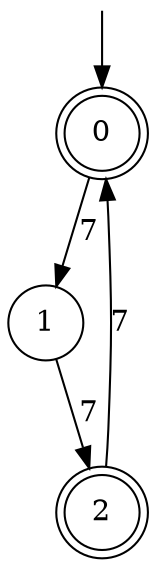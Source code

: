 digraph g {

	s0 [shape="doublecircle" label="0"];
	s1 [shape="circle" label="1"];
	s2 [shape="doublecircle" label="2"];
	s0 -> s1 [label="7"];
	s1 -> s2 [label="7"];
	s2 -> s0 [label="7"];

__start0 [label="" shape="none" width="0" height="0"];
__start0 -> s0;

}
